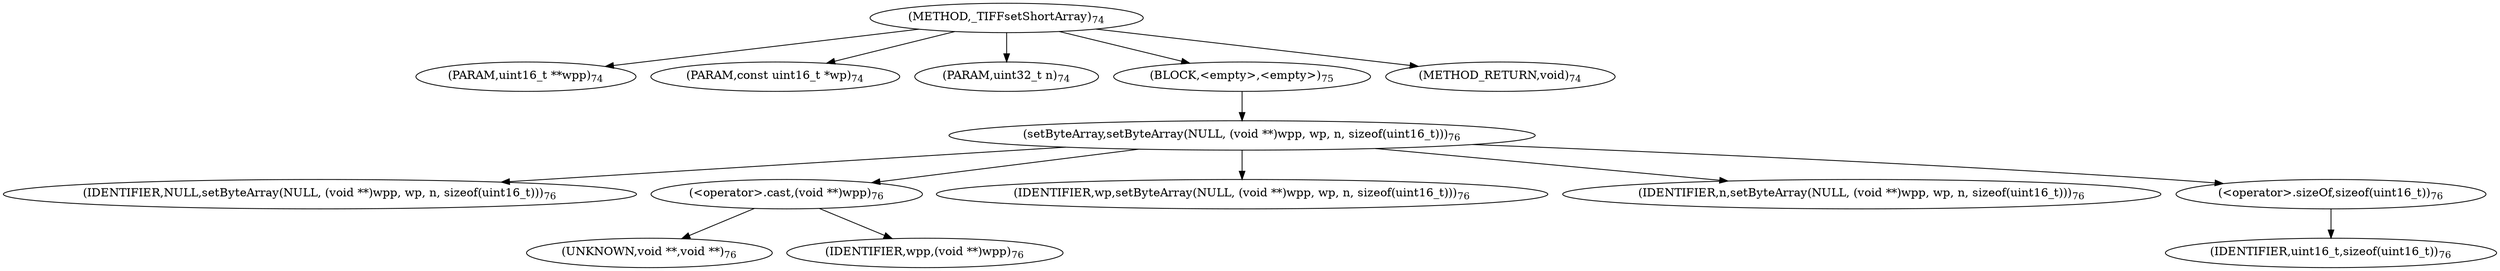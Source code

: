 digraph "_TIFFsetShortArray" {  
"39747" [label = <(METHOD,_TIFFsetShortArray)<SUB>74</SUB>> ]
"39748" [label = <(PARAM,uint16_t **wpp)<SUB>74</SUB>> ]
"39749" [label = <(PARAM,const uint16_t *wp)<SUB>74</SUB>> ]
"39750" [label = <(PARAM,uint32_t n)<SUB>74</SUB>> ]
"39751" [label = <(BLOCK,&lt;empty&gt;,&lt;empty&gt;)<SUB>75</SUB>> ]
"39752" [label = <(setByteArray,setByteArray(NULL, (void **)wpp, wp, n, sizeof(uint16_t)))<SUB>76</SUB>> ]
"39753" [label = <(IDENTIFIER,NULL,setByteArray(NULL, (void **)wpp, wp, n, sizeof(uint16_t)))<SUB>76</SUB>> ]
"39754" [label = <(&lt;operator&gt;.cast,(void **)wpp)<SUB>76</SUB>> ]
"39755" [label = <(UNKNOWN,void **,void **)<SUB>76</SUB>> ]
"39756" [label = <(IDENTIFIER,wpp,(void **)wpp)<SUB>76</SUB>> ]
"39757" [label = <(IDENTIFIER,wp,setByteArray(NULL, (void **)wpp, wp, n, sizeof(uint16_t)))<SUB>76</SUB>> ]
"39758" [label = <(IDENTIFIER,n,setByteArray(NULL, (void **)wpp, wp, n, sizeof(uint16_t)))<SUB>76</SUB>> ]
"39759" [label = <(&lt;operator&gt;.sizeOf,sizeof(uint16_t))<SUB>76</SUB>> ]
"39760" [label = <(IDENTIFIER,uint16_t,sizeof(uint16_t))<SUB>76</SUB>> ]
"39761" [label = <(METHOD_RETURN,void)<SUB>74</SUB>> ]
  "39747" -> "39748" 
  "39747" -> "39749" 
  "39747" -> "39750" 
  "39747" -> "39751" 
  "39747" -> "39761" 
  "39751" -> "39752" 
  "39752" -> "39753" 
  "39752" -> "39754" 
  "39752" -> "39757" 
  "39752" -> "39758" 
  "39752" -> "39759" 
  "39754" -> "39755" 
  "39754" -> "39756" 
  "39759" -> "39760" 
}
